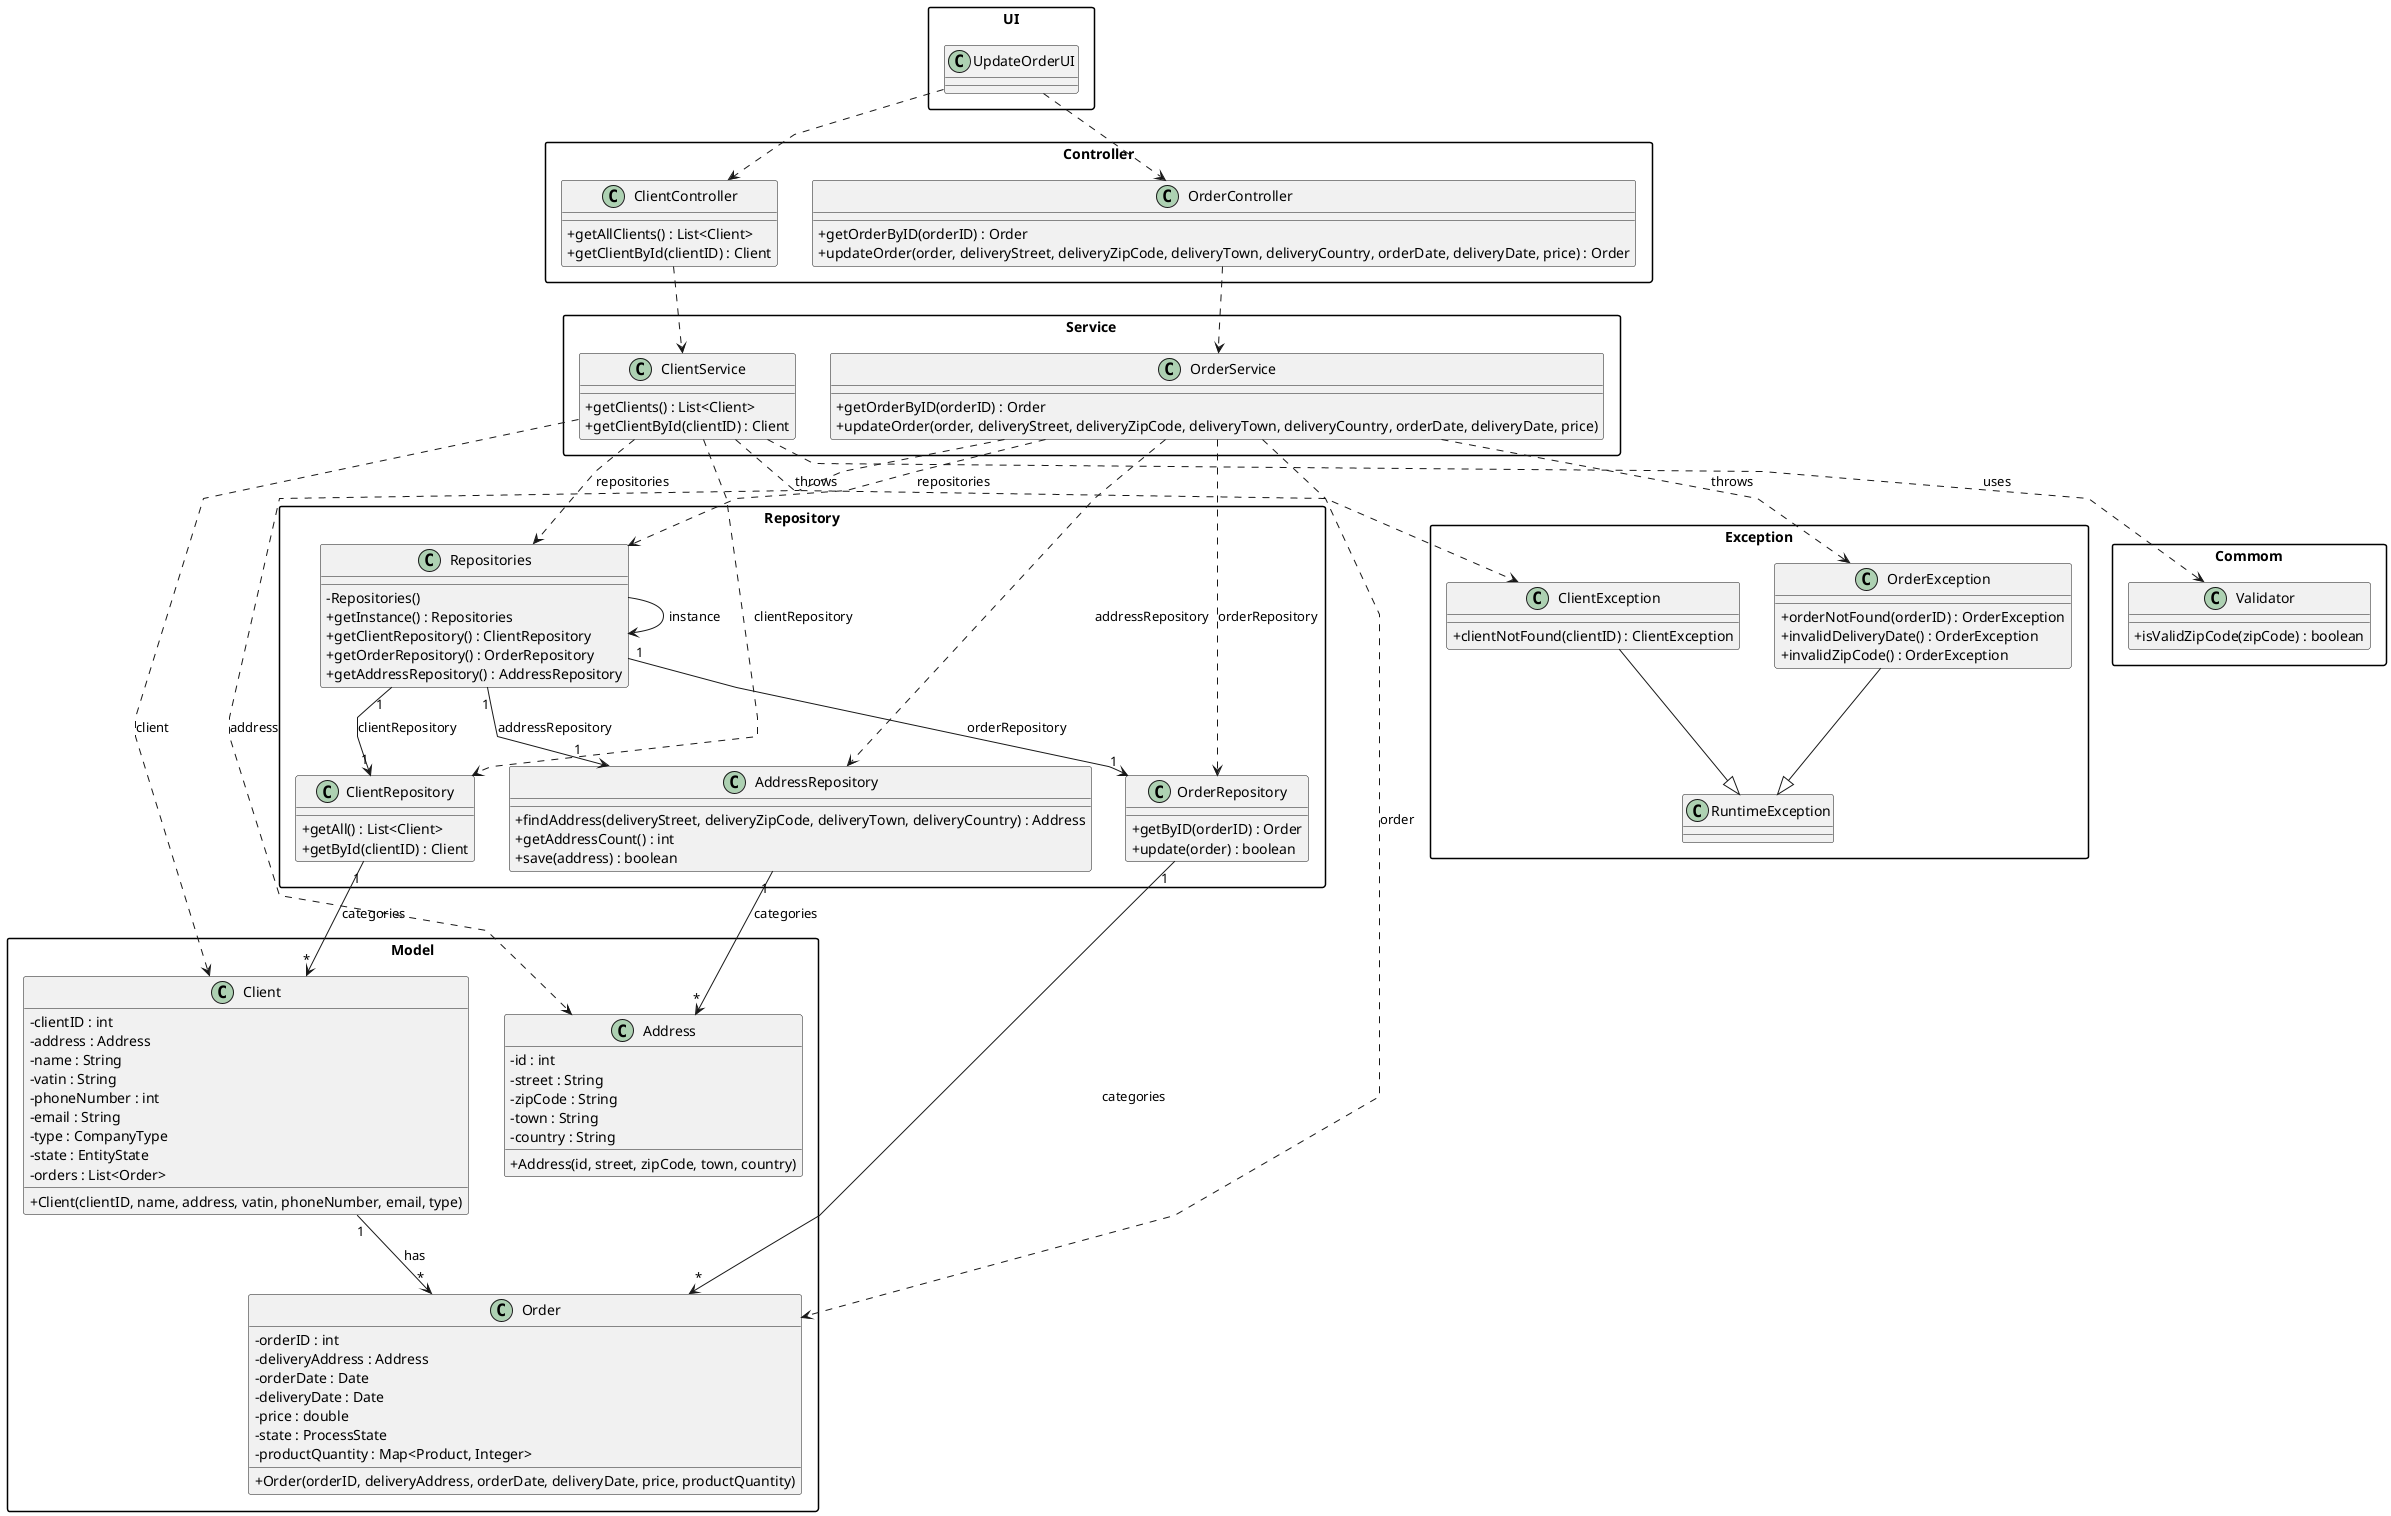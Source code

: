 @startuml
skinparam packageStyle rectangle
skinparam shadowing false
skinparam linetype polyline
skinparam classAttributeIconSize 0

package "UI" {
    class UpdateOrderUI {
    }
}

package "Controller" {
    class ClientController {
        +getAllClients() : List<Client>
        +getClientById(clientID) : Client
    }

    class OrderController {
        +getOrderByID(orderID) : Order
        +updateOrder(order, deliveryStreet, deliveryZipCode, deliveryTown, deliveryCountry, orderDate, deliveryDate, price) : Order
    }
}

package "Service" {
    class ClientService {
        +getClients() : List<Client>
        +getClientById(clientID) : Client
    }

    class OrderService {
        +getOrderByID(orderID) : Order
        +updateOrder(order, deliveryStreet, deliveryZipCode, deliveryTown, deliveryCountry, orderDate, deliveryDate, price)
    }
}

package "Repository" {
    class Repositories {
        -Repositories()
        +getInstance() : Repositories
        +getClientRepository() : ClientRepository
        +getOrderRepository() : OrderRepository
        +getAddressRepository() : AddressRepository
    }

    class ClientRepository {
        +getAll() : List<Client>
        +getById(clientID) : Client
    }

    class OrderRepository {
        +getByID(orderID) : Order
        +update(order) : boolean
    }

    class AddressRepository {
        +findAddress(deliveryStreet, deliveryZipCode, deliveryTown, deliveryCountry) : Address
        +getAddressCount() : int
        +save(address) : boolean
    }
}

package "Model" {
    class Client {
        -clientID : int
        -address : Address
        -name : String
        -vatin : String
        -phoneNumber : int
        -email : String
        -type : CompanyType
        -state : EntityState
        -orders : List<Order>
        +Client(clientID, name, address, vatin, phoneNumber, email, type)
    }

    class Order {
        -orderID : int
        -deliveryAddress : Address
        -orderDate : Date
        -deliveryDate : Date
        -price : double
        -state : ProcessState
        -productQuantity : Map<Product, Integer>
        +Order(orderID, deliveryAddress, orderDate, deliveryDate, price, productQuantity)
    }

    class Address {
        -id : int
        -street : String
        -zipCode : String
        -town : String
        -country : String
        +Address(id, street, zipCode, town, country)
    }

}

package "Exception" {
    class ClientException {
        +clientNotFound(clientID) : ClientException
    }

    class OrderException {
        +orderNotFound(orderID) : OrderException
        +invalidDeliveryDate() : OrderException
        +invalidZipCode() : OrderException
    }

    class RuntimeException
}

package "Commom" {
    class Validator {
        +isValidZipCode(zipCode) : boolean
    }
}

UpdateOrderUI ..> ClientController
UpdateOrderUI ..> OrderController
ClientController ..> ClientService
OrderController ..> OrderService
ClientService ..> Repositories : repositories
OrderService ..> Repositories : repositories
ClientService ..> ClientRepository : clientRepository
OrderService ..> OrderRepository : orderRepository
OrderService ..> AddressRepository : addressRepository
ClientService ..> Client : client
OrderService ..> Order : order
OrderService ..> Address : address
Repositories --> Repositories : instance
Repositories "1" --> "1" ClientRepository : clientRepository
Repositories "1" --> "1" OrderRepository : orderRepository
Repositories "1" --> "1" AddressRepository : addressRepository
ClientRepository "1" --> "*" Client : categories
OrderRepository "1" --> "*" Order : categories
AddressRepository "1" --> "*" Address : categories
Client "1" --> "*" Order : has
ClientService ..> ClientException : throws
ClientException --|> RuntimeException
OrderService ..> OrderException : throws
OrderException --|> RuntimeException
ClientService ..> Validator : uses

@enduml

